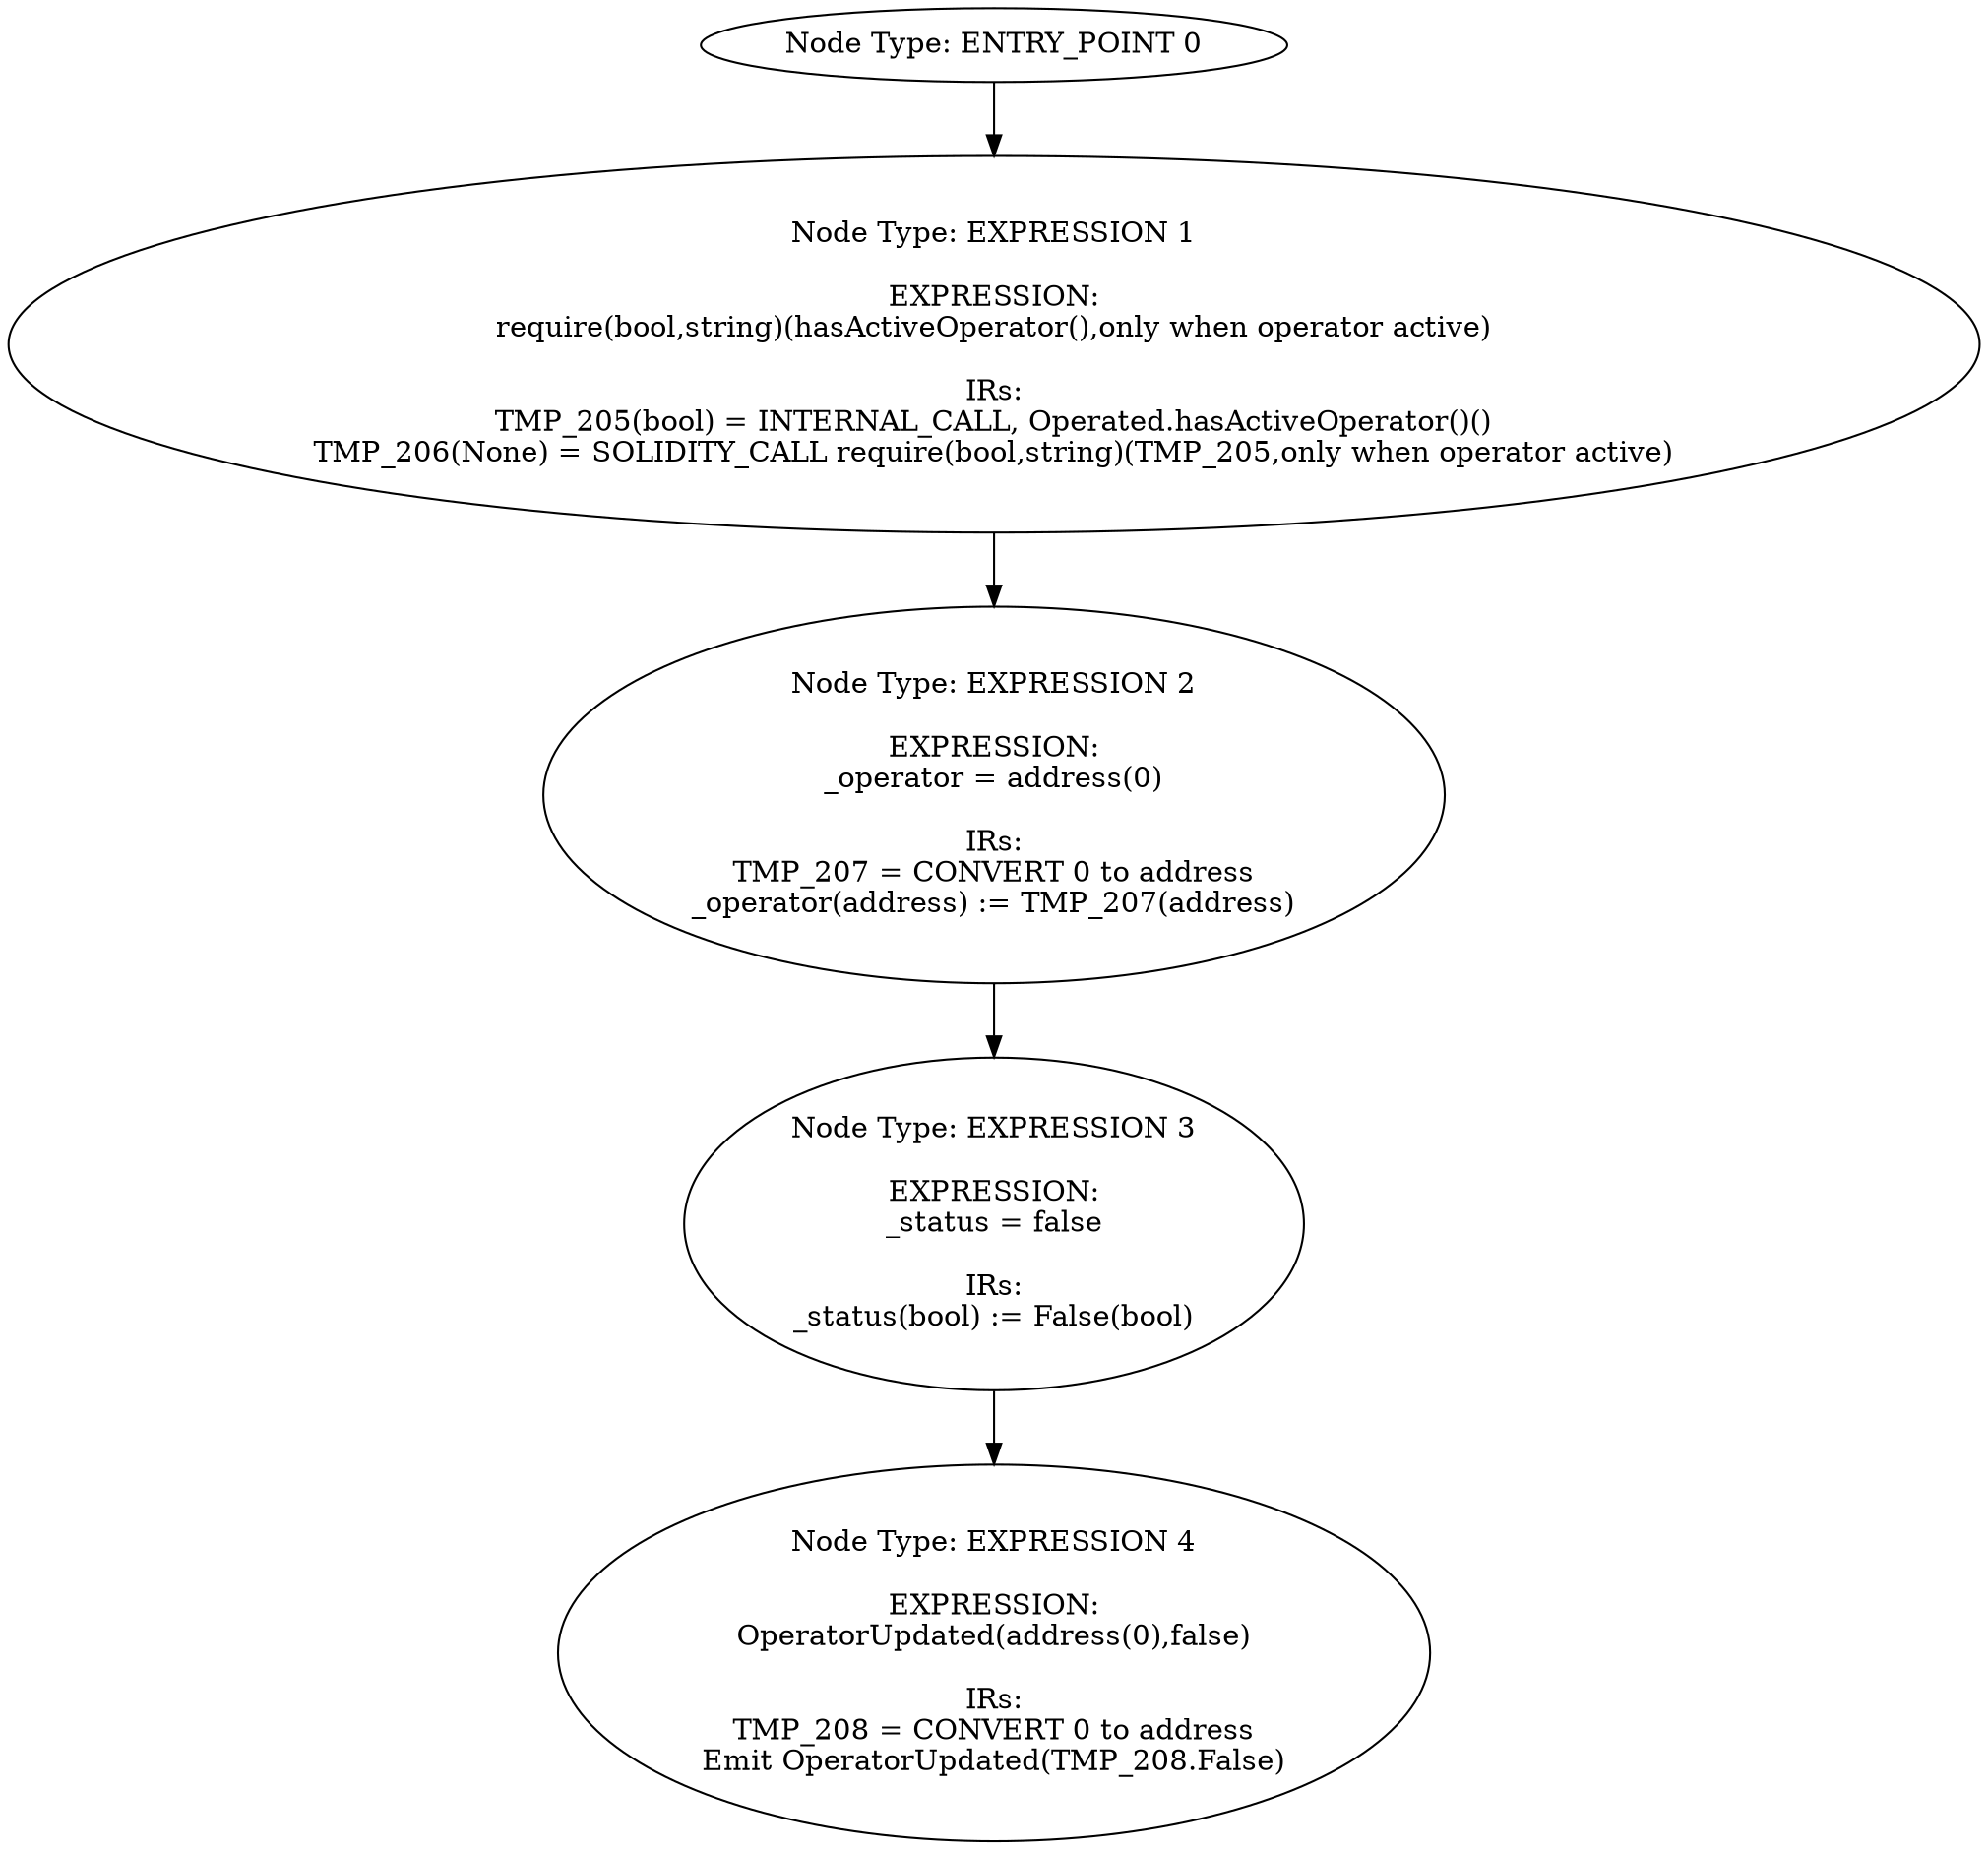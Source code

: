 digraph{
0[label="Node Type: ENTRY_POINT 0
"];
0->1;
1[label="Node Type: EXPRESSION 1

EXPRESSION:
require(bool,string)(hasActiveOperator(),only when operator active)

IRs:
TMP_205(bool) = INTERNAL_CALL, Operated.hasActiveOperator()()
TMP_206(None) = SOLIDITY_CALL require(bool,string)(TMP_205,only when operator active)"];
1->2;
2[label="Node Type: EXPRESSION 2

EXPRESSION:
_operator = address(0)

IRs:
TMP_207 = CONVERT 0 to address
_operator(address) := TMP_207(address)"];
2->3;
3[label="Node Type: EXPRESSION 3

EXPRESSION:
_status = false

IRs:
_status(bool) := False(bool)"];
3->4;
4[label="Node Type: EXPRESSION 4

EXPRESSION:
OperatorUpdated(address(0),false)

IRs:
TMP_208 = CONVERT 0 to address
Emit OperatorUpdated(TMP_208.False)"];
}
